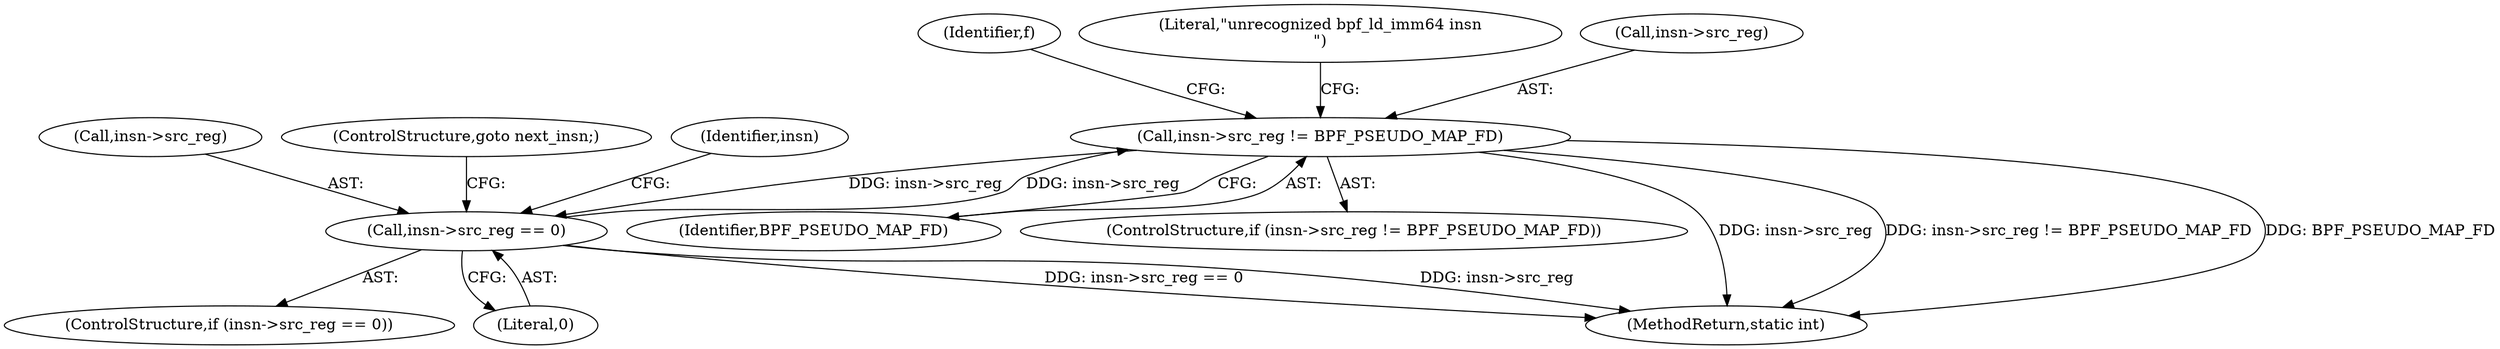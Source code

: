 digraph "0_linux_8358b02bf67d3a5d8a825070e1aa73f25fb2e4c7@pointer" {
"1000266" [label="(Call,insn->src_reg != BPF_PSEUDO_MAP_FD)"];
"1000259" [label="(Call,insn->src_reg == 0)"];
"1000266" [label="(Call,insn->src_reg != BPF_PSEUDO_MAP_FD)"];
"1000260" [label="(Call,insn->src_reg)"];
"1000266" [label="(Call,insn->src_reg != BPF_PSEUDO_MAP_FD)"];
"1000270" [label="(Identifier,BPF_PSEUDO_MAP_FD)"];
"1000259" [label="(Call,insn->src_reg == 0)"];
"1000258" [label="(ControlStructure,if (insn->src_reg == 0))"];
"1000264" [label="(ControlStructure,goto next_insn;)"];
"1000278" [label="(Identifier,f)"];
"1000268" [label="(Identifier,insn)"];
"1000263" [label="(Literal,0)"];
"1000273" [label="(Literal,\"unrecognized bpf_ld_imm64 insn\n\")"];
"1000265" [label="(ControlStructure,if (insn->src_reg != BPF_PSEUDO_MAP_FD))"];
"1000382" [label="(MethodReturn,static int)"];
"1000267" [label="(Call,insn->src_reg)"];
"1000266" -> "1000265"  [label="AST: "];
"1000266" -> "1000270"  [label="CFG: "];
"1000267" -> "1000266"  [label="AST: "];
"1000270" -> "1000266"  [label="AST: "];
"1000273" -> "1000266"  [label="CFG: "];
"1000278" -> "1000266"  [label="CFG: "];
"1000266" -> "1000382"  [label="DDG: insn->src_reg"];
"1000266" -> "1000382"  [label="DDG: insn->src_reg != BPF_PSEUDO_MAP_FD"];
"1000266" -> "1000382"  [label="DDG: BPF_PSEUDO_MAP_FD"];
"1000266" -> "1000259"  [label="DDG: insn->src_reg"];
"1000259" -> "1000266"  [label="DDG: insn->src_reg"];
"1000259" -> "1000258"  [label="AST: "];
"1000259" -> "1000263"  [label="CFG: "];
"1000260" -> "1000259"  [label="AST: "];
"1000263" -> "1000259"  [label="AST: "];
"1000264" -> "1000259"  [label="CFG: "];
"1000268" -> "1000259"  [label="CFG: "];
"1000259" -> "1000382"  [label="DDG: insn->src_reg == 0"];
"1000259" -> "1000382"  [label="DDG: insn->src_reg"];
}
